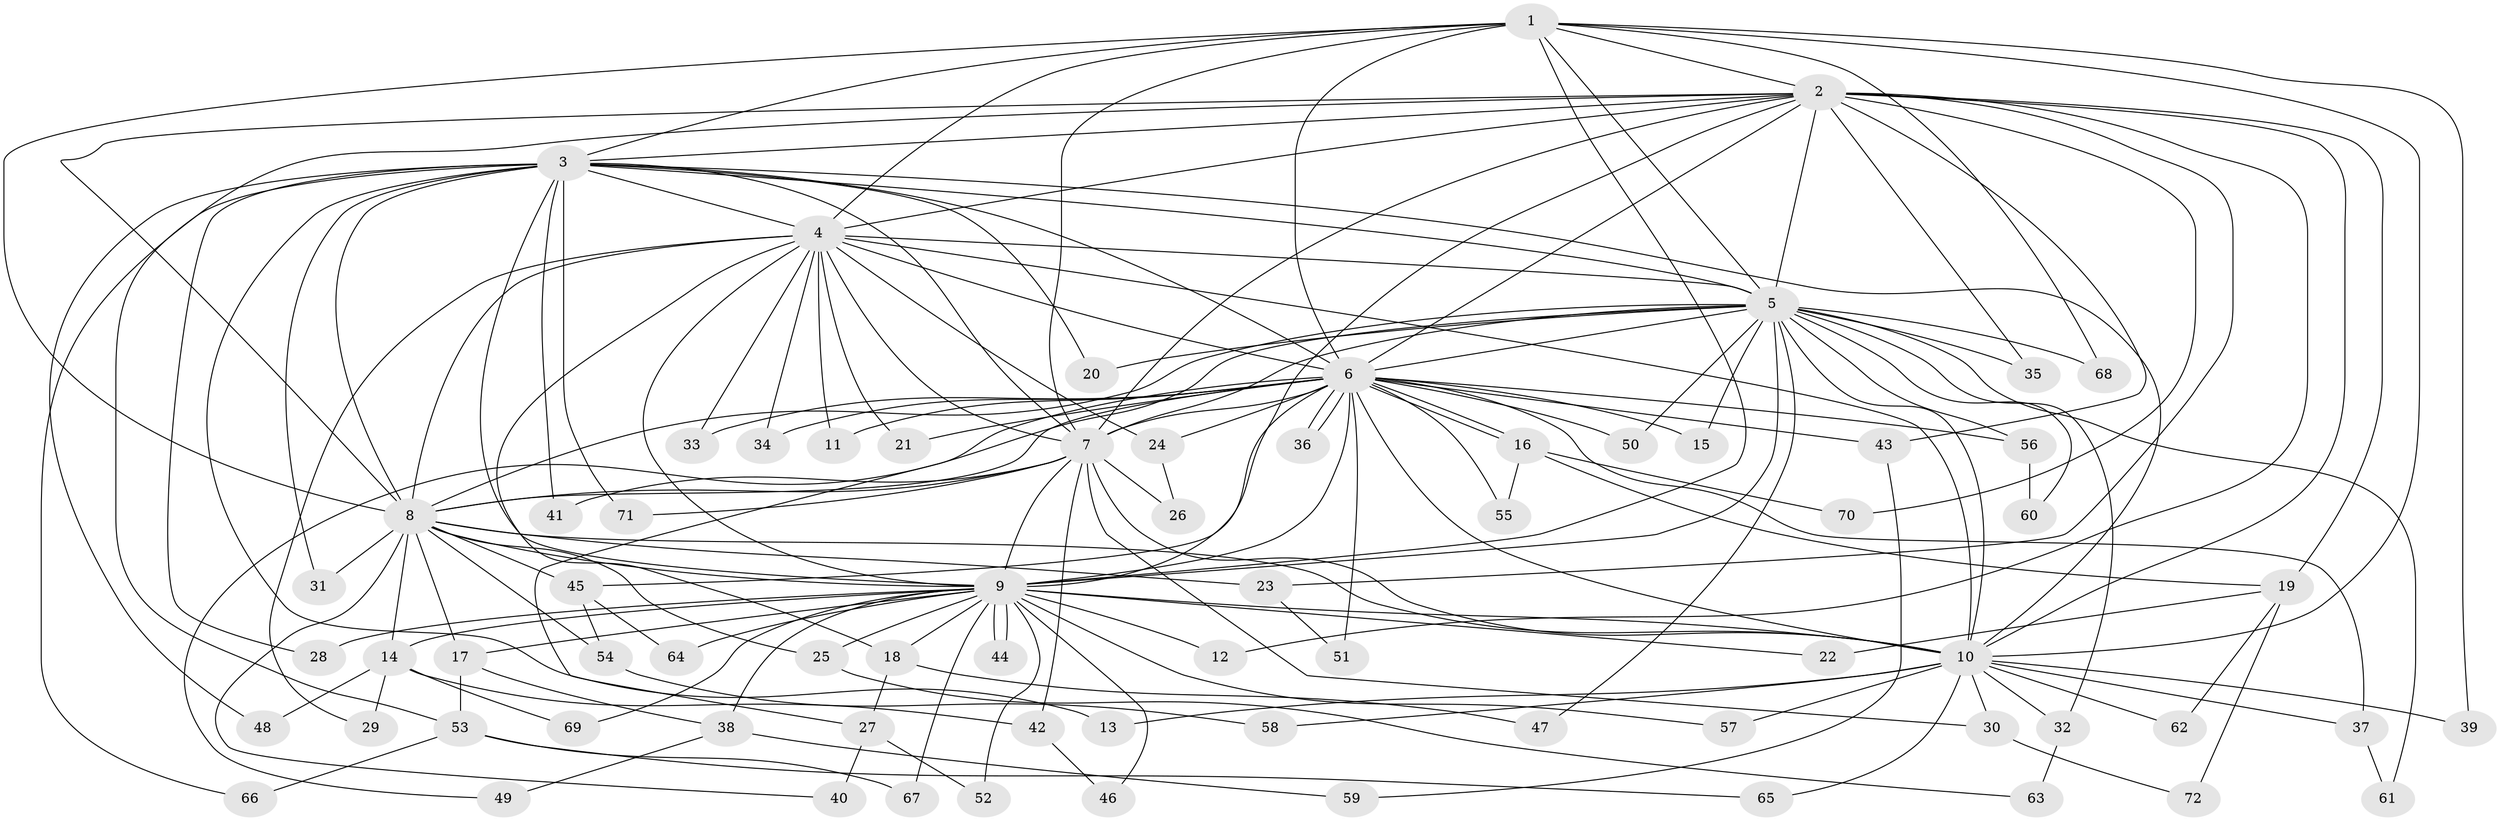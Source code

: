 // Generated by graph-tools (version 1.1) at 2025/25/03/09/25 03:25:39]
// undirected, 72 vertices, 169 edges
graph export_dot {
graph [start="1"]
  node [color=gray90,style=filled];
  1;
  2;
  3;
  4;
  5;
  6;
  7;
  8;
  9;
  10;
  11;
  12;
  13;
  14;
  15;
  16;
  17;
  18;
  19;
  20;
  21;
  22;
  23;
  24;
  25;
  26;
  27;
  28;
  29;
  30;
  31;
  32;
  33;
  34;
  35;
  36;
  37;
  38;
  39;
  40;
  41;
  42;
  43;
  44;
  45;
  46;
  47;
  48;
  49;
  50;
  51;
  52;
  53;
  54;
  55;
  56;
  57;
  58;
  59;
  60;
  61;
  62;
  63;
  64;
  65;
  66;
  67;
  68;
  69;
  70;
  71;
  72;
  1 -- 2;
  1 -- 3;
  1 -- 4;
  1 -- 5;
  1 -- 6;
  1 -- 7;
  1 -- 8;
  1 -- 9;
  1 -- 10;
  1 -- 39;
  1 -- 68;
  2 -- 3;
  2 -- 4;
  2 -- 5;
  2 -- 6;
  2 -- 7;
  2 -- 8;
  2 -- 9;
  2 -- 10;
  2 -- 12;
  2 -- 19;
  2 -- 23;
  2 -- 35;
  2 -- 43;
  2 -- 66;
  2 -- 70;
  3 -- 4;
  3 -- 5;
  3 -- 6;
  3 -- 7;
  3 -- 8;
  3 -- 9;
  3 -- 10;
  3 -- 13;
  3 -- 20;
  3 -- 28;
  3 -- 31;
  3 -- 41;
  3 -- 48;
  3 -- 53;
  3 -- 71;
  4 -- 5;
  4 -- 6;
  4 -- 7;
  4 -- 8;
  4 -- 9;
  4 -- 10;
  4 -- 11;
  4 -- 18;
  4 -- 21;
  4 -- 24;
  4 -- 29;
  4 -- 33;
  4 -- 34;
  5 -- 6;
  5 -- 7;
  5 -- 8;
  5 -- 9;
  5 -- 10;
  5 -- 15;
  5 -- 20;
  5 -- 27;
  5 -- 32;
  5 -- 35;
  5 -- 47;
  5 -- 50;
  5 -- 56;
  5 -- 60;
  5 -- 61;
  5 -- 68;
  6 -- 7;
  6 -- 8;
  6 -- 9;
  6 -- 10;
  6 -- 11;
  6 -- 15;
  6 -- 16;
  6 -- 16;
  6 -- 21;
  6 -- 24;
  6 -- 33;
  6 -- 34;
  6 -- 36;
  6 -- 36;
  6 -- 37;
  6 -- 43;
  6 -- 45;
  6 -- 49;
  6 -- 50;
  6 -- 51;
  6 -- 55;
  6 -- 56;
  7 -- 8;
  7 -- 9;
  7 -- 10;
  7 -- 26;
  7 -- 30;
  7 -- 41;
  7 -- 42;
  7 -- 71;
  8 -- 9;
  8 -- 10;
  8 -- 14;
  8 -- 17;
  8 -- 23;
  8 -- 25;
  8 -- 31;
  8 -- 40;
  8 -- 45;
  8 -- 54;
  9 -- 10;
  9 -- 12;
  9 -- 14;
  9 -- 17;
  9 -- 18;
  9 -- 22;
  9 -- 25;
  9 -- 28;
  9 -- 38;
  9 -- 44;
  9 -- 44;
  9 -- 46;
  9 -- 52;
  9 -- 57;
  9 -- 64;
  9 -- 67;
  9 -- 69;
  10 -- 13;
  10 -- 30;
  10 -- 32;
  10 -- 37;
  10 -- 39;
  10 -- 57;
  10 -- 58;
  10 -- 62;
  10 -- 65;
  14 -- 29;
  14 -- 42;
  14 -- 48;
  14 -- 69;
  16 -- 19;
  16 -- 55;
  16 -- 70;
  17 -- 38;
  17 -- 53;
  18 -- 27;
  18 -- 47;
  19 -- 22;
  19 -- 62;
  19 -- 72;
  23 -- 51;
  24 -- 26;
  25 -- 63;
  27 -- 40;
  27 -- 52;
  30 -- 72;
  32 -- 63;
  37 -- 61;
  38 -- 49;
  38 -- 59;
  42 -- 46;
  43 -- 59;
  45 -- 54;
  45 -- 64;
  53 -- 65;
  53 -- 66;
  53 -- 67;
  54 -- 58;
  56 -- 60;
}
